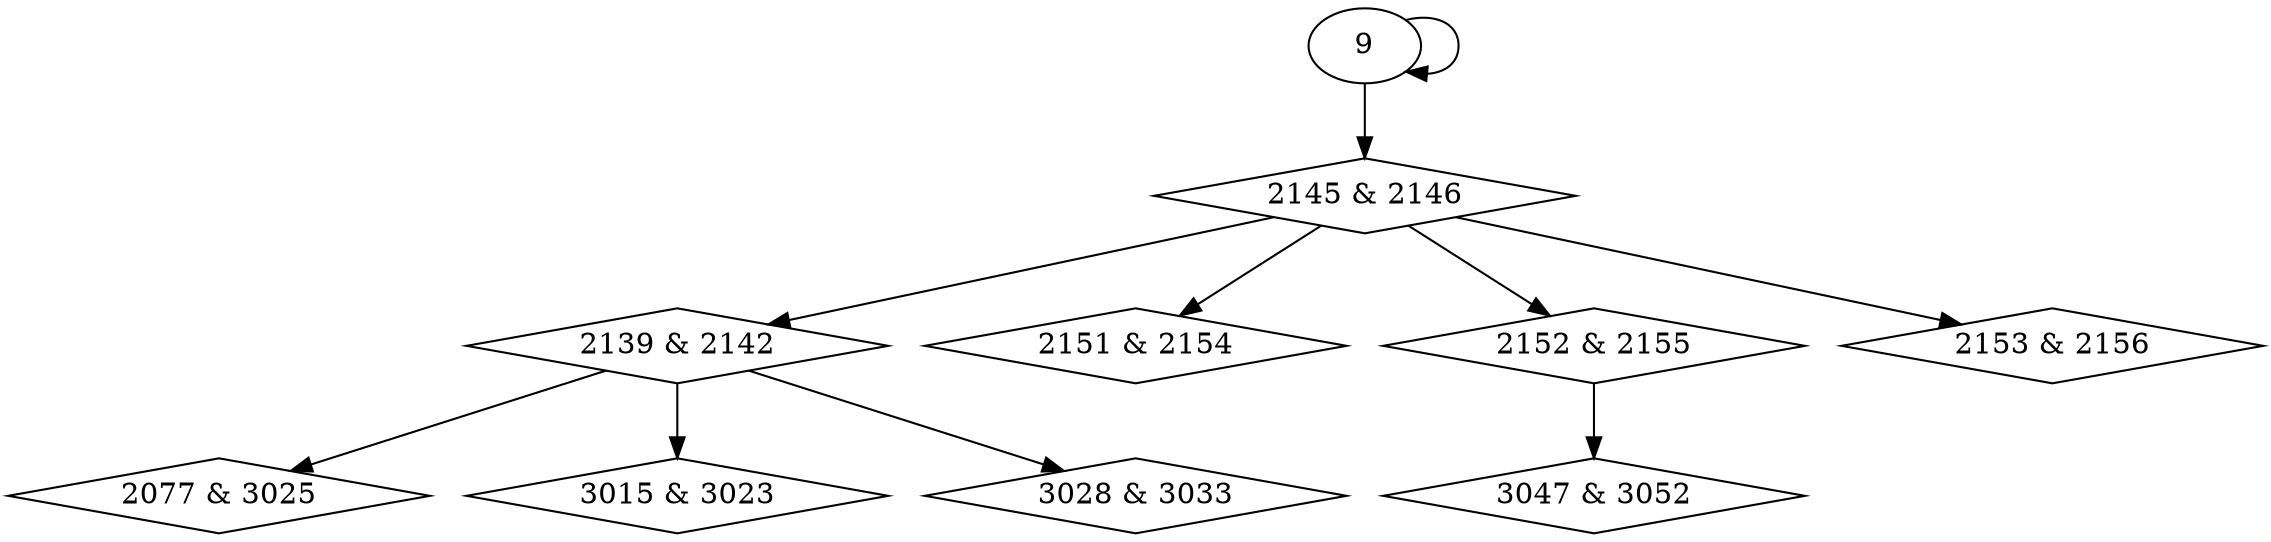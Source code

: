 digraph {
0 [label = "2077 & 3025", shape = diamond];
1 [label = "2139 & 2142", shape = diamond];
2 [label = "2145 & 2146", shape = diamond];
3 [label = "2151 & 2154", shape = diamond];
4 [label = "2152 & 2155", shape = diamond];
5 [label = "2153 & 2156", shape = diamond];
6 [label = "3015 & 3023", shape = diamond];
7 [label = "3028 & 3033", shape = diamond];
8 [label = "3047 & 3052", shape = diamond];
1 -> 0;
2 -> 1;
9 -> 2;
2 -> 3;
2 -> 4;
2 -> 5;
1 -> 6;
1 -> 7;
4 -> 8;
9 -> 9;
}
